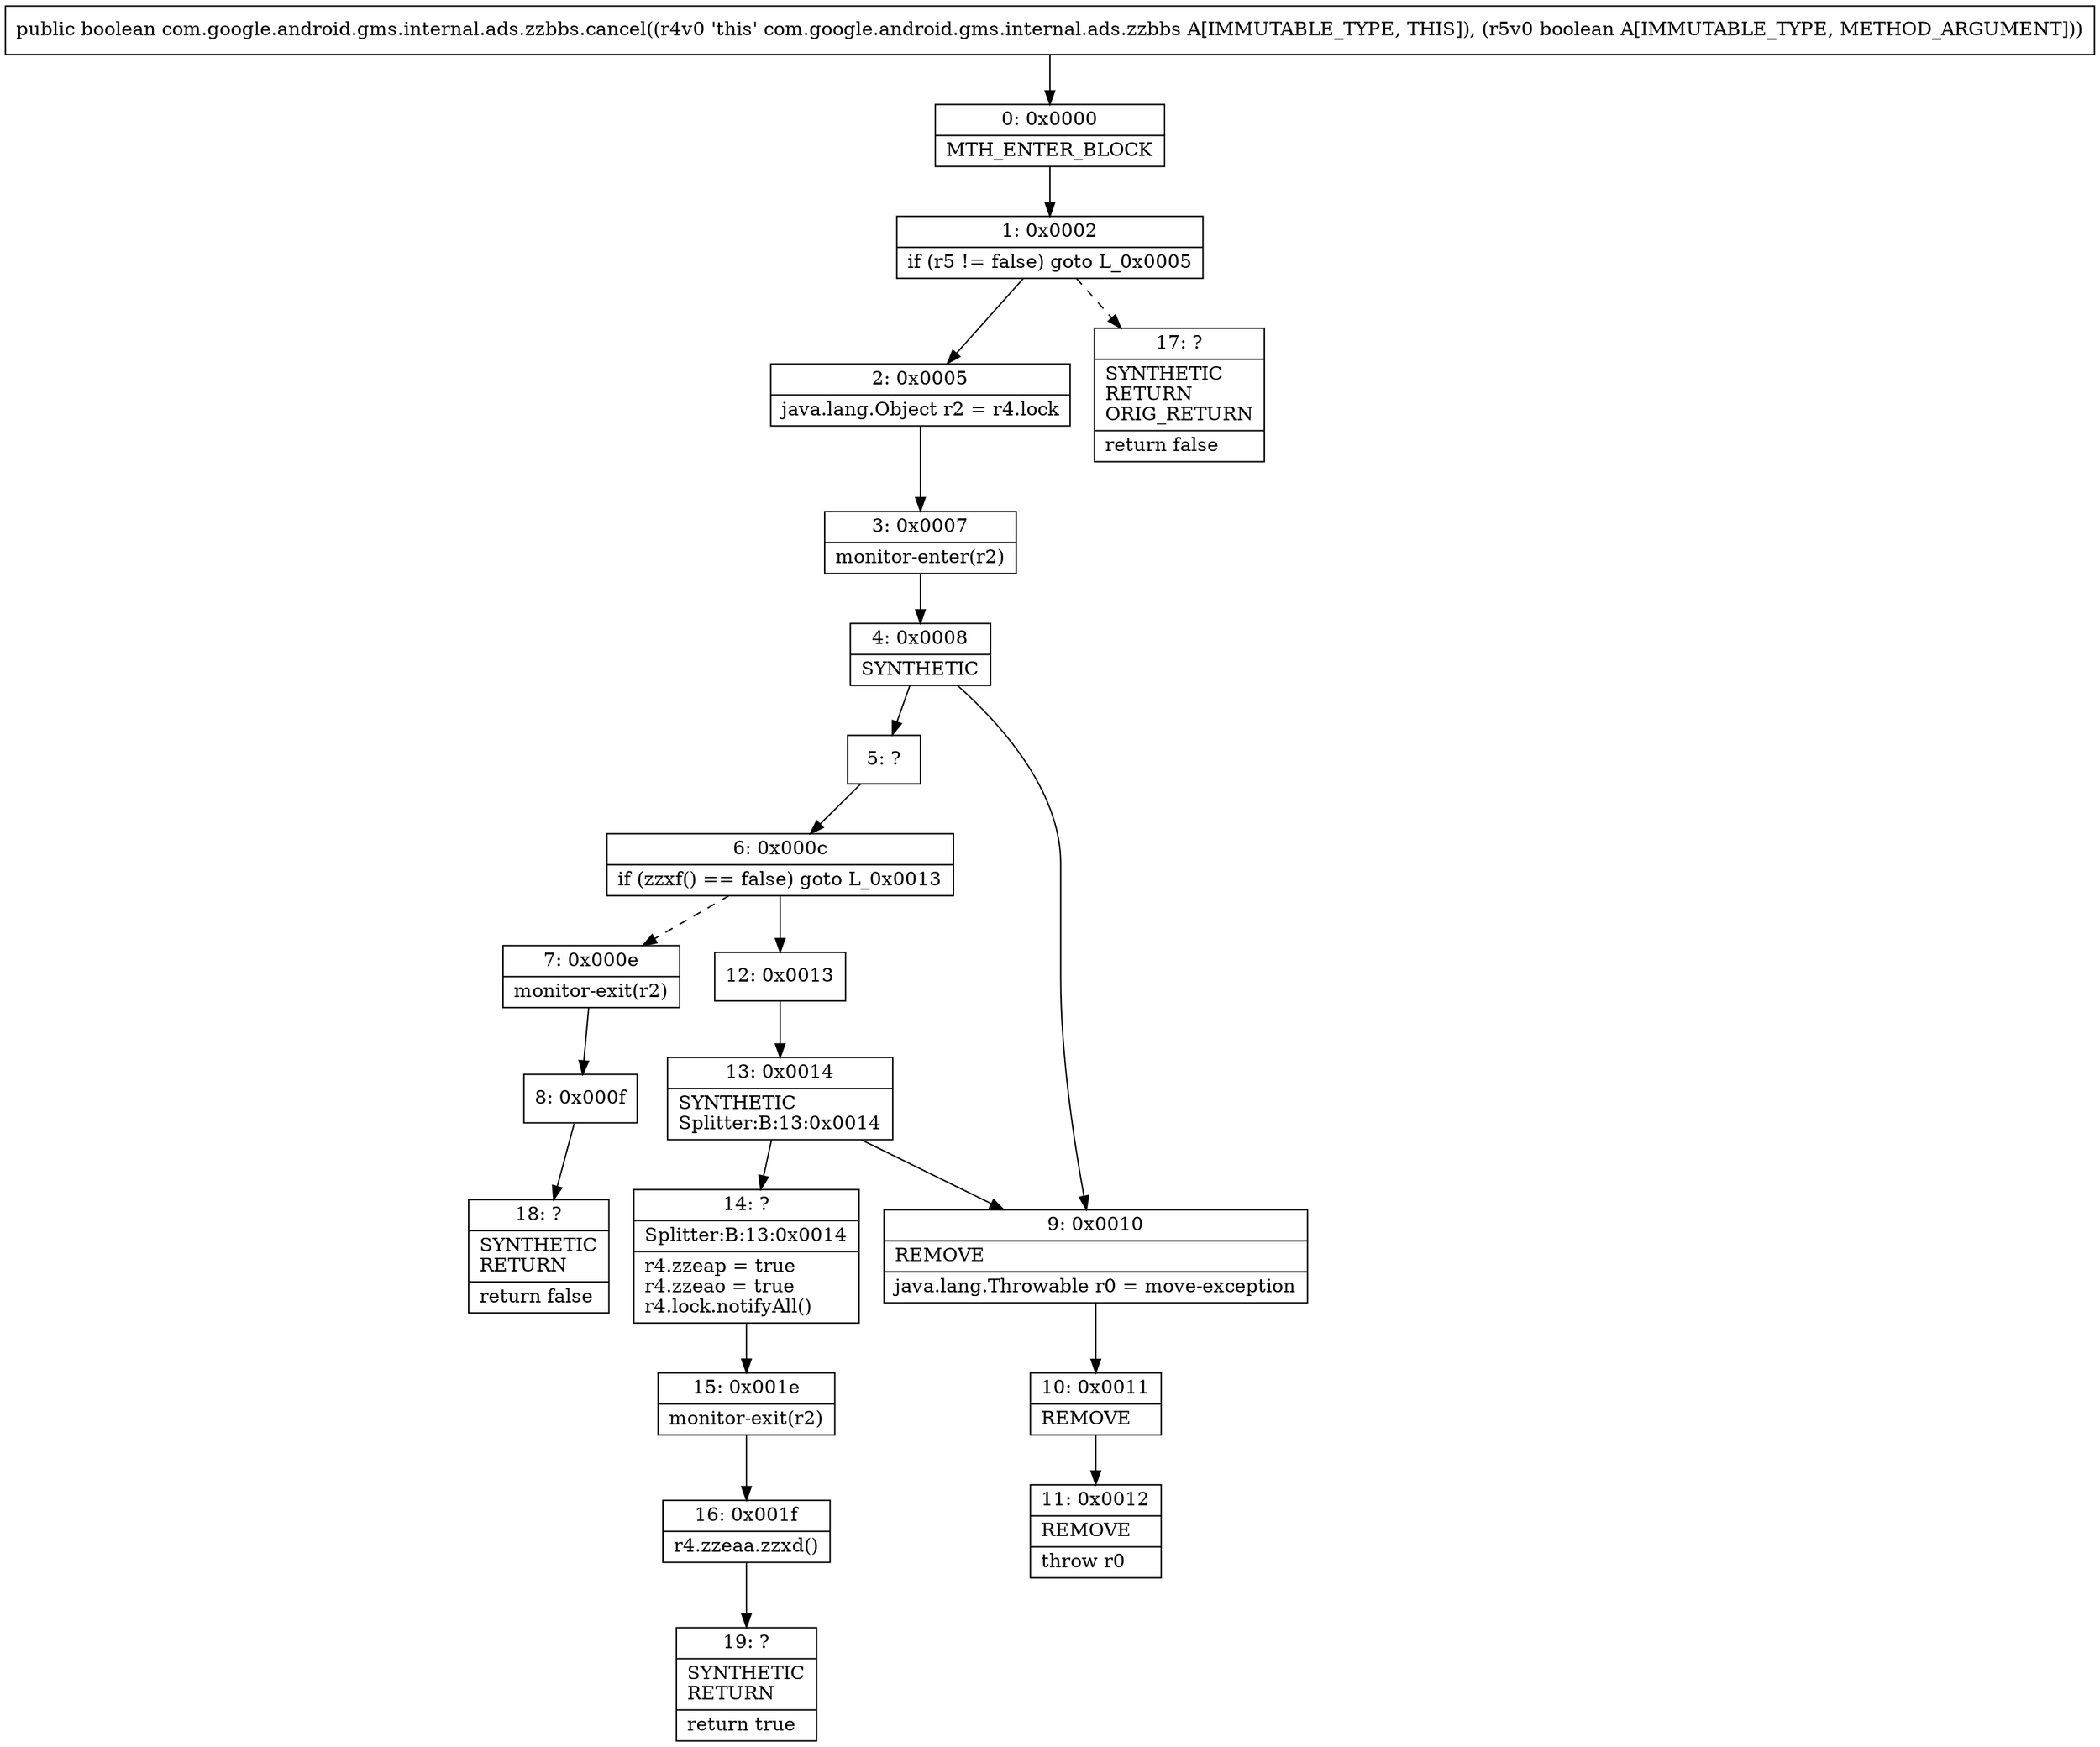 digraph "CFG forcom.google.android.gms.internal.ads.zzbbs.cancel(Z)Z" {
Node_0 [shape=record,label="{0\:\ 0x0000|MTH_ENTER_BLOCK\l}"];
Node_1 [shape=record,label="{1\:\ 0x0002|if (r5 != false) goto L_0x0005\l}"];
Node_2 [shape=record,label="{2\:\ 0x0005|java.lang.Object r2 = r4.lock\l}"];
Node_3 [shape=record,label="{3\:\ 0x0007|monitor\-enter(r2)\l}"];
Node_4 [shape=record,label="{4\:\ 0x0008|SYNTHETIC\l}"];
Node_5 [shape=record,label="{5\:\ ?}"];
Node_6 [shape=record,label="{6\:\ 0x000c|if (zzxf() == false) goto L_0x0013\l}"];
Node_7 [shape=record,label="{7\:\ 0x000e|monitor\-exit(r2)\l}"];
Node_8 [shape=record,label="{8\:\ 0x000f}"];
Node_9 [shape=record,label="{9\:\ 0x0010|REMOVE\l|java.lang.Throwable r0 = move\-exception\l}"];
Node_10 [shape=record,label="{10\:\ 0x0011|REMOVE\l}"];
Node_11 [shape=record,label="{11\:\ 0x0012|REMOVE\l|throw r0\l}"];
Node_12 [shape=record,label="{12\:\ 0x0013}"];
Node_13 [shape=record,label="{13\:\ 0x0014|SYNTHETIC\lSplitter:B:13:0x0014\l}"];
Node_14 [shape=record,label="{14\:\ ?|Splitter:B:13:0x0014\l|r4.zzeap = true\lr4.zzeao = true\lr4.lock.notifyAll()\l}"];
Node_15 [shape=record,label="{15\:\ 0x001e|monitor\-exit(r2)\l}"];
Node_16 [shape=record,label="{16\:\ 0x001f|r4.zzeaa.zzxd()\l}"];
Node_17 [shape=record,label="{17\:\ ?|SYNTHETIC\lRETURN\lORIG_RETURN\l|return false\l}"];
Node_18 [shape=record,label="{18\:\ ?|SYNTHETIC\lRETURN\l|return false\l}"];
Node_19 [shape=record,label="{19\:\ ?|SYNTHETIC\lRETURN\l|return true\l}"];
MethodNode[shape=record,label="{public boolean com.google.android.gms.internal.ads.zzbbs.cancel((r4v0 'this' com.google.android.gms.internal.ads.zzbbs A[IMMUTABLE_TYPE, THIS]), (r5v0 boolean A[IMMUTABLE_TYPE, METHOD_ARGUMENT])) }"];
MethodNode -> Node_0;
Node_0 -> Node_1;
Node_1 -> Node_2;
Node_1 -> Node_17[style=dashed];
Node_2 -> Node_3;
Node_3 -> Node_4;
Node_4 -> Node_5;
Node_4 -> Node_9;
Node_5 -> Node_6;
Node_6 -> Node_7[style=dashed];
Node_6 -> Node_12;
Node_7 -> Node_8;
Node_8 -> Node_18;
Node_9 -> Node_10;
Node_10 -> Node_11;
Node_12 -> Node_13;
Node_13 -> Node_14;
Node_13 -> Node_9;
Node_14 -> Node_15;
Node_15 -> Node_16;
Node_16 -> Node_19;
}


